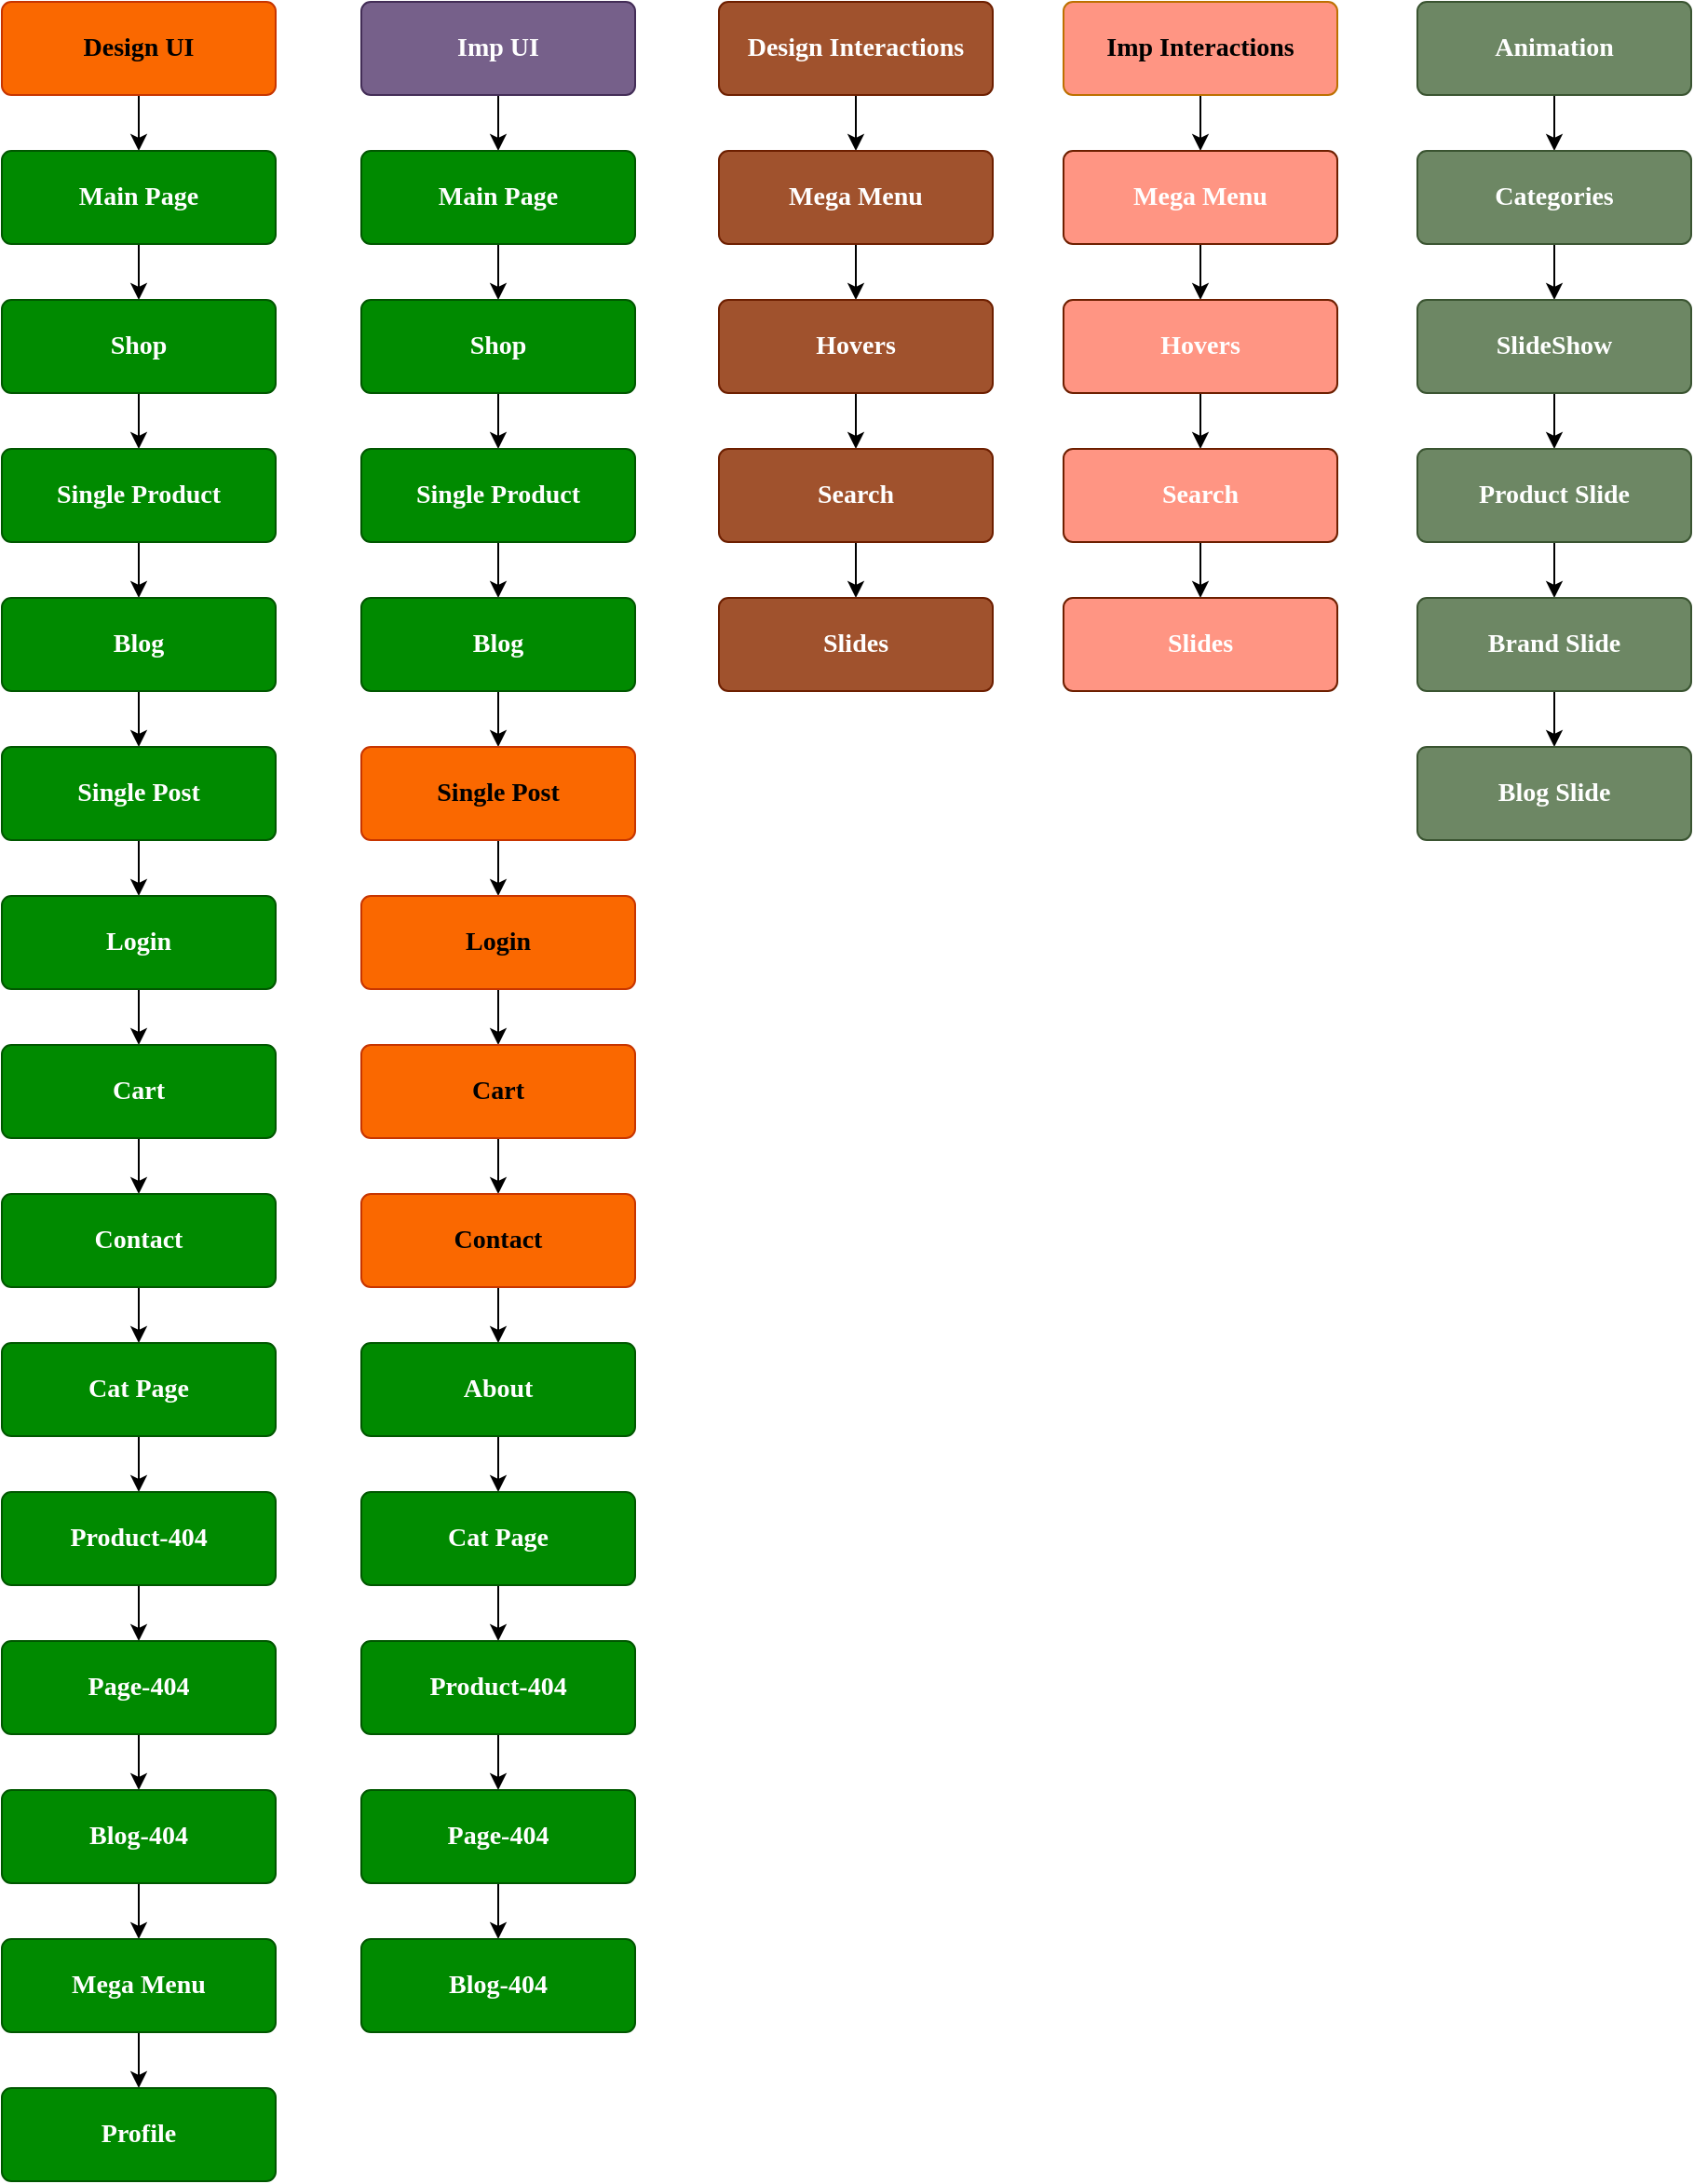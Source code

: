 <mxfile version="26.0.10">
  <diagram name="Page-1" id="vLUTi3j7QdZeeodx6N5d">
    <mxGraphModel dx="1052" dy="618" grid="1" gridSize="10" guides="1" tooltips="1" connect="1" arrows="1" fold="1" page="1" pageScale="1" pageWidth="850" pageHeight="1100" math="0" shadow="0">
      <root>
        <mxCell id="0" />
        <mxCell id="1" parent="0" />
        <mxCell id="oJQ9NneALxqeZW6gIudA-7" value="" style="edgeStyle=orthogonalEdgeStyle;rounded=0;orthogonalLoop=1;jettySize=auto;html=1;" parent="1" source="oJQ9NneALxqeZW6gIudA-1" target="oJQ9NneALxqeZW6gIudA-6" edge="1">
          <mxGeometry relative="1" as="geometry" />
        </mxCell>
        <mxCell id="oJQ9NneALxqeZW6gIudA-1" value="&lt;div style=&quot;forced-color-adjust: none;&quot;&gt;Design UI&lt;/div&gt;" style="html=1;shadow=0;dashed=0;shape=mxgraph.bootstrap.rrect;rSize=5;strokeColor=#C73500;strokeWidth=1;fillColor=#fa6800;fontColor=#000000;whiteSpace=wrap;align=center;verticalAlign=middle;spacingLeft=0;fontStyle=1;fontSize=14;spacing=5;rounded=1;glass=0;fillStyle=auto;fontFamily=Comic Sans MS;horizontal=1;textDirection=rtl;points=[];" parent="1" vertex="1">
          <mxGeometry x="40" y="100" width="147" height="50" as="geometry" />
        </mxCell>
        <mxCell id="oJQ9NneALxqeZW6gIudA-59" style="edgeStyle=orthogonalEdgeStyle;rounded=0;orthogonalLoop=1;jettySize=auto;html=1;" parent="1" source="oJQ9NneALxqeZW6gIudA-2" target="oJQ9NneALxqeZW6gIudA-35" edge="1">
          <mxGeometry relative="1" as="geometry" />
        </mxCell>
        <mxCell id="oJQ9NneALxqeZW6gIudA-2" value="&lt;div style=&quot;forced-color-adjust: none;&quot;&gt;Imp UI&lt;/div&gt;" style="html=1;shadow=0;dashed=0;shape=mxgraph.bootstrap.rrect;rSize=5;strokeColor=#432D57;strokeWidth=1;fillColor=#76608a;fontColor=#ffffff;whiteSpace=wrap;align=center;verticalAlign=middle;spacingLeft=0;fontStyle=1;fontSize=14;spacing=5;rounded=1;glass=0;fillStyle=auto;fontFamily=Comic Sans MS;horizontal=1;textDirection=rtl;points=[];" parent="1" vertex="1">
          <mxGeometry x="233" y="100" width="147" height="50" as="geometry" />
        </mxCell>
        <mxCell id="oJQ9NneALxqeZW6gIudA-61" value="" style="edgeStyle=orthogonalEdgeStyle;rounded=0;orthogonalLoop=1;jettySize=auto;html=1;" parent="1" source="oJQ9NneALxqeZW6gIudA-3" target="oJQ9NneALxqeZW6gIudA-60" edge="1">
          <mxGeometry relative="1" as="geometry" />
        </mxCell>
        <mxCell id="oJQ9NneALxqeZW6gIudA-3" value="Design Interactions" style="html=1;shadow=0;dashed=0;shape=mxgraph.bootstrap.rrect;rSize=5;strokeColor=#6D1F00;strokeWidth=1;fillColor=#a0522d;fontColor=#ffffff;whiteSpace=wrap;align=center;verticalAlign=middle;spacingLeft=0;fontStyle=1;fontSize=14;spacing=5;rounded=1;glass=0;fillStyle=auto;fontFamily=Comic Sans MS;horizontal=1;textDirection=rtl;points=[];" parent="1" vertex="1">
          <mxGeometry x="425" y="100" width="147" height="50" as="geometry" />
        </mxCell>
        <mxCell id="oJQ9NneALxqeZW6gIudA-75" style="edgeStyle=orthogonalEdgeStyle;rounded=0;orthogonalLoop=1;jettySize=auto;html=1;" parent="1" source="oJQ9NneALxqeZW6gIudA-4" target="oJQ9NneALxqeZW6gIudA-69" edge="1">
          <mxGeometry relative="1" as="geometry" />
        </mxCell>
        <mxCell id="oJQ9NneALxqeZW6gIudA-4" value="Imp Interactions" style="html=1;shadow=0;dashed=0;shape=mxgraph.bootstrap.rrect;rSize=5;strokeColor=#BD7000;strokeWidth=1;fillColor=#FF9583;fontColor=#000000;whiteSpace=wrap;align=center;verticalAlign=middle;spacingLeft=0;fontStyle=1;fontSize=14;spacing=5;rounded=1;glass=0;fillStyle=auto;fontFamily=Comic Sans MS;horizontal=1;textDirection=rtl;points=[];" parent="1" vertex="1">
          <mxGeometry x="610" y="100" width="147" height="50" as="geometry" />
        </mxCell>
        <mxCell id="oJQ9NneALxqeZW6gIudA-77" value="" style="edgeStyle=orthogonalEdgeStyle;rounded=0;orthogonalLoop=1;jettySize=auto;html=1;" parent="1" source="oJQ9NneALxqeZW6gIudA-5" target="oJQ9NneALxqeZW6gIudA-76" edge="1">
          <mxGeometry relative="1" as="geometry" />
        </mxCell>
        <mxCell id="oJQ9NneALxqeZW6gIudA-5" value="Animation" style="html=1;shadow=0;dashed=0;shape=mxgraph.bootstrap.rrect;rSize=5;strokeColor=#3A5431;strokeWidth=1;fillColor=#6d8764;fontColor=#ffffff;whiteSpace=wrap;align=center;verticalAlign=middle;spacingLeft=0;fontStyle=1;fontSize=14;spacing=5;rounded=1;glass=0;fillStyle=auto;fontFamily=Comic Sans MS;horizontal=1;textDirection=rtl;points=[];" parent="1" vertex="1">
          <mxGeometry x="800" y="100" width="147" height="50" as="geometry" />
        </mxCell>
        <mxCell id="oJQ9NneALxqeZW6gIudA-9" value="" style="edgeStyle=orthogonalEdgeStyle;rounded=0;orthogonalLoop=1;jettySize=auto;html=1;" parent="1" source="oJQ9NneALxqeZW6gIudA-6" target="oJQ9NneALxqeZW6gIudA-8" edge="1">
          <mxGeometry relative="1" as="geometry" />
        </mxCell>
        <mxCell id="oJQ9NneALxqeZW6gIudA-6" value="&lt;div style=&quot;forced-color-adjust: none;&quot;&gt;Main Page&lt;/div&gt;" style="html=1;shadow=0;dashed=0;shape=mxgraph.bootstrap.rrect;rSize=5;strokeColor=#005700;strokeWidth=1;fillColor=#008a00;fontColor=#ffffff;whiteSpace=wrap;align=center;verticalAlign=middle;spacingLeft=0;fontStyle=1;fontSize=14;spacing=5;rounded=1;glass=0;fillStyle=auto;fontFamily=Comic Sans MS;horizontal=1;textDirection=rtl;points=[];" parent="1" vertex="1">
          <mxGeometry x="40" y="180" width="147" height="50" as="geometry" />
        </mxCell>
        <mxCell id="oJQ9NneALxqeZW6gIudA-11" value="" style="edgeStyle=orthogonalEdgeStyle;rounded=0;orthogonalLoop=1;jettySize=auto;html=1;" parent="1" source="oJQ9NneALxqeZW6gIudA-8" target="oJQ9NneALxqeZW6gIudA-10" edge="1">
          <mxGeometry relative="1" as="geometry" />
        </mxCell>
        <mxCell id="oJQ9NneALxqeZW6gIudA-8" value="&lt;div style=&quot;forced-color-adjust: none;&quot;&gt;Shop&lt;/div&gt;" style="html=1;shadow=0;dashed=0;shape=mxgraph.bootstrap.rrect;rSize=5;strokeColor=#005700;strokeWidth=1;fillColor=#008a00;fontColor=#ffffff;whiteSpace=wrap;align=center;verticalAlign=middle;spacingLeft=0;fontStyle=1;fontSize=14;spacing=5;rounded=1;glass=0;fillStyle=auto;fontFamily=Comic Sans MS;horizontal=1;textDirection=rtl;points=[];" parent="1" vertex="1">
          <mxGeometry x="40" y="260" width="147" height="50" as="geometry" />
        </mxCell>
        <mxCell id="oJQ9NneALxqeZW6gIudA-13" value="" style="edgeStyle=orthogonalEdgeStyle;rounded=0;orthogonalLoop=1;jettySize=auto;html=1;" parent="1" source="oJQ9NneALxqeZW6gIudA-10" target="oJQ9NneALxqeZW6gIudA-12" edge="1">
          <mxGeometry relative="1" as="geometry" />
        </mxCell>
        <mxCell id="oJQ9NneALxqeZW6gIudA-10" value="&lt;div style=&quot;forced-color-adjust: none;&quot;&gt;Single Product&lt;/div&gt;" style="html=1;shadow=0;dashed=0;shape=mxgraph.bootstrap.rrect;rSize=5;strokeColor=#005700;strokeWidth=1;fillColor=#008a00;fontColor=#ffffff;whiteSpace=wrap;align=center;verticalAlign=middle;spacingLeft=0;fontStyle=1;fontSize=14;spacing=5;rounded=1;glass=0;fillStyle=auto;fontFamily=Comic Sans MS;horizontal=1;textDirection=rtl;points=[];" parent="1" vertex="1">
          <mxGeometry x="40" y="340" width="147" height="50" as="geometry" />
        </mxCell>
        <mxCell id="oJQ9NneALxqeZW6gIudA-15" value="" style="edgeStyle=orthogonalEdgeStyle;rounded=0;orthogonalLoop=1;jettySize=auto;html=1;" parent="1" source="oJQ9NneALxqeZW6gIudA-12" target="oJQ9NneALxqeZW6gIudA-14" edge="1">
          <mxGeometry relative="1" as="geometry" />
        </mxCell>
        <mxCell id="oJQ9NneALxqeZW6gIudA-12" value="&lt;div style=&quot;forced-color-adjust: none;&quot;&gt;Blog&lt;/div&gt;" style="html=1;shadow=0;dashed=0;shape=mxgraph.bootstrap.rrect;rSize=5;strokeColor=#005700;strokeWidth=1;fillColor=#008a00;fontColor=#ffffff;whiteSpace=wrap;align=center;verticalAlign=middle;spacingLeft=0;fontStyle=1;fontSize=14;spacing=5;rounded=1;glass=0;fillStyle=auto;fontFamily=Comic Sans MS;horizontal=1;textDirection=rtl;points=[];" parent="1" vertex="1">
          <mxGeometry x="40" y="420" width="147" height="50" as="geometry" />
        </mxCell>
        <mxCell id="oJQ9NneALxqeZW6gIudA-17" value="" style="edgeStyle=orthogonalEdgeStyle;rounded=0;orthogonalLoop=1;jettySize=auto;html=1;" parent="1" source="oJQ9NneALxqeZW6gIudA-14" target="oJQ9NneALxqeZW6gIudA-16" edge="1">
          <mxGeometry relative="1" as="geometry" />
        </mxCell>
        <mxCell id="oJQ9NneALxqeZW6gIudA-14" value="&lt;div style=&quot;forced-color-adjust: none;&quot;&gt;Single Post&lt;/div&gt;" style="html=1;shadow=0;dashed=0;shape=mxgraph.bootstrap.rrect;rSize=5;strokeColor=#005700;strokeWidth=1;fillColor=#008a00;fontColor=#ffffff;whiteSpace=wrap;align=center;verticalAlign=middle;spacingLeft=0;fontStyle=1;fontSize=14;spacing=5;rounded=1;glass=0;fillStyle=auto;fontFamily=Comic Sans MS;horizontal=1;textDirection=rtl;points=[];" parent="1" vertex="1">
          <mxGeometry x="40" y="500" width="147" height="50" as="geometry" />
        </mxCell>
        <mxCell id="oJQ9NneALxqeZW6gIudA-19" value="" style="edgeStyle=orthogonalEdgeStyle;rounded=0;orthogonalLoop=1;jettySize=auto;html=1;" parent="1" source="oJQ9NneALxqeZW6gIudA-16" target="oJQ9NneALxqeZW6gIudA-18" edge="1">
          <mxGeometry relative="1" as="geometry" />
        </mxCell>
        <mxCell id="oJQ9NneALxqeZW6gIudA-16" value="&lt;div style=&quot;forced-color-adjust: none;&quot;&gt;Login&lt;/div&gt;" style="html=1;shadow=0;dashed=0;shape=mxgraph.bootstrap.rrect;rSize=5;strokeColor=#005700;strokeWidth=1;fillColor=#008a00;fontColor=#ffffff;whiteSpace=wrap;align=center;verticalAlign=middle;spacingLeft=0;fontStyle=1;fontSize=14;spacing=5;rounded=1;glass=0;fillStyle=auto;fontFamily=Comic Sans MS;horizontal=1;textDirection=rtl;points=[];" parent="1" vertex="1">
          <mxGeometry x="40" y="580" width="147" height="50" as="geometry" />
        </mxCell>
        <mxCell id="oJQ9NneALxqeZW6gIudA-21" value="" style="edgeStyle=orthogonalEdgeStyle;rounded=0;orthogonalLoop=1;jettySize=auto;html=1;" parent="1" source="oJQ9NneALxqeZW6gIudA-18" target="oJQ9NneALxqeZW6gIudA-20" edge="1">
          <mxGeometry relative="1" as="geometry" />
        </mxCell>
        <mxCell id="oJQ9NneALxqeZW6gIudA-18" value="&lt;div style=&quot;forced-color-adjust: none;&quot;&gt;Cart&lt;/div&gt;" style="html=1;shadow=0;dashed=0;shape=mxgraph.bootstrap.rrect;rSize=5;strokeColor=#005700;strokeWidth=1;fillColor=#008a00;fontColor=#ffffff;whiteSpace=wrap;align=center;verticalAlign=middle;spacingLeft=0;fontStyle=1;fontSize=14;spacing=5;rounded=1;glass=0;fillStyle=auto;fontFamily=Comic Sans MS;horizontal=1;textDirection=rtl;points=[];" parent="1" vertex="1">
          <mxGeometry x="40" y="660" width="147" height="50" as="geometry" />
        </mxCell>
        <mxCell id="gazeQFOTCZh3GnnFqoa5-4" style="edgeStyle=orthogonalEdgeStyle;rounded=0;orthogonalLoop=1;jettySize=auto;html=1;" parent="1" source="oJQ9NneALxqeZW6gIudA-20" target="oJQ9NneALxqeZW6gIudA-24" edge="1">
          <mxGeometry relative="1" as="geometry" />
        </mxCell>
        <mxCell id="oJQ9NneALxqeZW6gIudA-20" value="&lt;div style=&quot;forced-color-adjust: none;&quot;&gt;Contact&lt;/div&gt;" style="html=1;shadow=0;dashed=0;shape=mxgraph.bootstrap.rrect;rSize=5;strokeColor=#005700;strokeWidth=1;fillColor=#008a00;fontColor=#ffffff;whiteSpace=wrap;align=center;verticalAlign=middle;spacingLeft=0;fontStyle=1;fontSize=14;spacing=5;rounded=1;glass=0;fillStyle=auto;fontFamily=Comic Sans MS;horizontal=1;textDirection=rtl;points=[];" parent="1" vertex="1">
          <mxGeometry x="40" y="740" width="147" height="50" as="geometry" />
        </mxCell>
        <mxCell id="oJQ9NneALxqeZW6gIudA-27" value="" style="edgeStyle=orthogonalEdgeStyle;rounded=0;orthogonalLoop=1;jettySize=auto;html=1;" parent="1" source="oJQ9NneALxqeZW6gIudA-24" target="oJQ9NneALxqeZW6gIudA-26" edge="1">
          <mxGeometry relative="1" as="geometry" />
        </mxCell>
        <mxCell id="oJQ9NneALxqeZW6gIudA-24" value="&lt;div style=&quot;forced-color-adjust: none;&quot;&gt;Cat Page&lt;/div&gt;" style="html=1;shadow=0;dashed=0;shape=mxgraph.bootstrap.rrect;rSize=5;strokeColor=#005700;strokeWidth=1;fillColor=#008a00;fontColor=#ffffff;whiteSpace=wrap;align=center;verticalAlign=middle;spacingLeft=0;fontStyle=1;fontSize=14;spacing=5;rounded=1;glass=0;fillStyle=auto;fontFamily=Comic Sans MS;horizontal=1;textDirection=rtl;points=[];" parent="1" vertex="1">
          <mxGeometry x="40" y="820" width="147" height="50" as="geometry" />
        </mxCell>
        <mxCell id="oJQ9NneALxqeZW6gIudA-29" value="" style="edgeStyle=orthogonalEdgeStyle;rounded=0;orthogonalLoop=1;jettySize=auto;html=1;" parent="1" source="oJQ9NneALxqeZW6gIudA-26" target="oJQ9NneALxqeZW6gIudA-28" edge="1">
          <mxGeometry relative="1" as="geometry" />
        </mxCell>
        <mxCell id="oJQ9NneALxqeZW6gIudA-26" value="&lt;div style=&quot;forced-color-adjust: none;&quot;&gt;404-Product&lt;/div&gt;" style="html=1;shadow=0;dashed=0;shape=mxgraph.bootstrap.rrect;rSize=5;strokeColor=#005700;strokeWidth=1;fillColor=#008a00;fontColor=#ffffff;whiteSpace=wrap;align=center;verticalAlign=middle;spacingLeft=0;fontStyle=1;fontSize=14;spacing=5;rounded=1;glass=0;fillStyle=auto;fontFamily=Comic Sans MS;horizontal=1;textDirection=rtl;points=[];" parent="1" vertex="1">
          <mxGeometry x="40" y="900" width="147" height="50" as="geometry" />
        </mxCell>
        <mxCell id="oJQ9NneALxqeZW6gIudA-31" value="" style="edgeStyle=orthogonalEdgeStyle;rounded=0;orthogonalLoop=1;jettySize=auto;html=1;" parent="1" source="oJQ9NneALxqeZW6gIudA-28" target="oJQ9NneALxqeZW6gIudA-30" edge="1">
          <mxGeometry relative="1" as="geometry" />
        </mxCell>
        <mxCell id="oJQ9NneALxqeZW6gIudA-28" value="&lt;div style=&quot;forced-color-adjust: none;&quot;&gt;404-Page&lt;/div&gt;" style="html=1;shadow=0;dashed=0;shape=mxgraph.bootstrap.rrect;rSize=5;strokeColor=#005700;strokeWidth=1;fillColor=#008a00;fontColor=#ffffff;whiteSpace=wrap;align=center;verticalAlign=middle;spacingLeft=0;fontStyle=1;fontSize=14;spacing=5;rounded=1;glass=0;fillStyle=auto;fontFamily=Comic Sans MS;horizontal=1;textDirection=rtl;points=[];" parent="1" vertex="1">
          <mxGeometry x="40" y="980" width="147" height="50" as="geometry" />
        </mxCell>
        <mxCell id="oJQ9NneALxqeZW6gIudA-87" value="" style="edgeStyle=orthogonalEdgeStyle;rounded=0;orthogonalLoop=1;jettySize=auto;html=1;" parent="1" source="oJQ9NneALxqeZW6gIudA-30" target="oJQ9NneALxqeZW6gIudA-86" edge="1">
          <mxGeometry relative="1" as="geometry" />
        </mxCell>
        <mxCell id="oJQ9NneALxqeZW6gIudA-30" value="&lt;div style=&quot;forced-color-adjust: none;&quot;&gt;404-Blog&lt;/div&gt;" style="html=1;shadow=0;dashed=0;shape=mxgraph.bootstrap.rrect;rSize=5;strokeColor=#005700;strokeWidth=1;fillColor=#008a00;fontColor=#ffffff;whiteSpace=wrap;align=center;verticalAlign=middle;spacingLeft=0;fontStyle=1;fontSize=14;spacing=5;rounded=1;glass=0;fillStyle=auto;fontFamily=Comic Sans MS;horizontal=1;textDirection=rtl;points=[];" parent="1" vertex="1">
          <mxGeometry x="40" y="1060" width="147" height="50" as="geometry" />
        </mxCell>
        <mxCell id="oJQ9NneALxqeZW6gIudA-34" value="" style="edgeStyle=orthogonalEdgeStyle;rounded=0;orthogonalLoop=1;jettySize=auto;html=1;" parent="1" source="oJQ9NneALxqeZW6gIudA-35" target="oJQ9NneALxqeZW6gIudA-37" edge="1">
          <mxGeometry relative="1" as="geometry" />
        </mxCell>
        <mxCell id="oJQ9NneALxqeZW6gIudA-35" value="&lt;div style=&quot;forced-color-adjust: none;&quot;&gt;Main Page&lt;/div&gt;" style="html=1;shadow=0;dashed=0;shape=mxgraph.bootstrap.rrect;rSize=5;strokeColor=#005700;strokeWidth=1;fillColor=#008a00;fontColor=#ffffff;whiteSpace=wrap;align=center;verticalAlign=middle;spacingLeft=0;fontStyle=1;fontSize=14;spacing=5;rounded=1;glass=0;fillStyle=auto;fontFamily=Comic Sans MS;horizontal=1;textDirection=rtl;points=[];" parent="1" vertex="1">
          <mxGeometry x="233" y="180" width="147" height="50" as="geometry" />
        </mxCell>
        <mxCell id="oJQ9NneALxqeZW6gIudA-36" value="" style="edgeStyle=orthogonalEdgeStyle;rounded=0;orthogonalLoop=1;jettySize=auto;html=1;" parent="1" source="oJQ9NneALxqeZW6gIudA-37" target="oJQ9NneALxqeZW6gIudA-39" edge="1">
          <mxGeometry relative="1" as="geometry" />
        </mxCell>
        <mxCell id="oJQ9NneALxqeZW6gIudA-37" value="&lt;div style=&quot;forced-color-adjust: none;&quot;&gt;Shop&lt;/div&gt;" style="html=1;shadow=0;dashed=0;shape=mxgraph.bootstrap.rrect;rSize=5;strokeColor=#005700;strokeWidth=1;fillColor=#008a00;fontColor=#ffffff;whiteSpace=wrap;align=center;verticalAlign=middle;spacingLeft=0;fontStyle=1;fontSize=14;spacing=5;rounded=1;glass=0;fillStyle=auto;fontFamily=Comic Sans MS;horizontal=1;textDirection=rtl;points=[];" parent="1" vertex="1">
          <mxGeometry x="233" y="260" width="147" height="50" as="geometry" />
        </mxCell>
        <mxCell id="oJQ9NneALxqeZW6gIudA-38" value="" style="edgeStyle=orthogonalEdgeStyle;rounded=0;orthogonalLoop=1;jettySize=auto;html=1;" parent="1" source="oJQ9NneALxqeZW6gIudA-39" target="oJQ9NneALxqeZW6gIudA-41" edge="1">
          <mxGeometry relative="1" as="geometry" />
        </mxCell>
        <mxCell id="oJQ9NneALxqeZW6gIudA-39" value="&lt;div style=&quot;forced-color-adjust: none;&quot;&gt;Single Product&lt;/div&gt;" style="html=1;shadow=0;dashed=0;shape=mxgraph.bootstrap.rrect;rSize=5;strokeColor=#005700;strokeWidth=1;fillColor=#008a00;fontColor=#ffffff;whiteSpace=wrap;align=center;verticalAlign=middle;spacingLeft=0;fontStyle=1;fontSize=14;spacing=5;rounded=1;glass=0;fillStyle=auto;fontFamily=Comic Sans MS;horizontal=1;textDirection=rtl;points=[];" parent="1" vertex="1">
          <mxGeometry x="233" y="340" width="147" height="50" as="geometry" />
        </mxCell>
        <mxCell id="oJQ9NneALxqeZW6gIudA-40" value="" style="edgeStyle=orthogonalEdgeStyle;rounded=0;orthogonalLoop=1;jettySize=auto;html=1;" parent="1" source="oJQ9NneALxqeZW6gIudA-41" target="oJQ9NneALxqeZW6gIudA-43" edge="1">
          <mxGeometry relative="1" as="geometry" />
        </mxCell>
        <mxCell id="oJQ9NneALxqeZW6gIudA-41" value="&lt;div style=&quot;forced-color-adjust: none;&quot;&gt;Blog&lt;/div&gt;" style="html=1;shadow=0;dashed=0;shape=mxgraph.bootstrap.rrect;rSize=5;strokeColor=#005700;strokeWidth=1;fillColor=#008a00;fontColor=#ffffff;whiteSpace=wrap;align=center;verticalAlign=middle;spacingLeft=0;fontStyle=1;fontSize=14;spacing=5;rounded=1;glass=0;fillStyle=auto;fontFamily=Comic Sans MS;horizontal=1;textDirection=rtl;points=[];" parent="1" vertex="1">
          <mxGeometry x="233" y="420" width="147" height="50" as="geometry" />
        </mxCell>
        <mxCell id="oJQ9NneALxqeZW6gIudA-42" value="" style="edgeStyle=orthogonalEdgeStyle;rounded=0;orthogonalLoop=1;jettySize=auto;html=1;" parent="1" source="oJQ9NneALxqeZW6gIudA-43" target="oJQ9NneALxqeZW6gIudA-45" edge="1">
          <mxGeometry relative="1" as="geometry" />
        </mxCell>
        <mxCell id="oJQ9NneALxqeZW6gIudA-43" value="&lt;div style=&quot;forced-color-adjust: none;&quot;&gt;Single Post&lt;/div&gt;" style="html=1;shadow=0;dashed=0;shape=mxgraph.bootstrap.rrect;rSize=5;strokeColor=#C73500;strokeWidth=1;fillColor=#fa6800;fontColor=#000000;whiteSpace=wrap;align=center;verticalAlign=middle;spacingLeft=0;fontStyle=1;fontSize=14;spacing=5;rounded=1;glass=0;fillStyle=auto;fontFamily=Comic Sans MS;horizontal=1;textDirection=rtl;points=[];" parent="1" vertex="1">
          <mxGeometry x="233" y="500" width="147" height="50" as="geometry" />
        </mxCell>
        <mxCell id="oJQ9NneALxqeZW6gIudA-44" value="" style="edgeStyle=orthogonalEdgeStyle;rounded=0;orthogonalLoop=1;jettySize=auto;html=1;" parent="1" source="oJQ9NneALxqeZW6gIudA-45" target="oJQ9NneALxqeZW6gIudA-47" edge="1">
          <mxGeometry relative="1" as="geometry" />
        </mxCell>
        <mxCell id="oJQ9NneALxqeZW6gIudA-45" value="&lt;div style=&quot;forced-color-adjust: none;&quot;&gt;Login&lt;/div&gt;" style="html=1;shadow=0;dashed=0;shape=mxgraph.bootstrap.rrect;rSize=5;strokeColor=#C73500;strokeWidth=1;fillColor=#fa6800;fontColor=#000000;whiteSpace=wrap;align=center;verticalAlign=middle;spacingLeft=0;fontStyle=1;fontSize=14;spacing=5;rounded=1;glass=0;fillStyle=auto;fontFamily=Comic Sans MS;horizontal=1;textDirection=rtl;points=[];" parent="1" vertex="1">
          <mxGeometry x="233" y="580" width="147" height="50" as="geometry" />
        </mxCell>
        <mxCell id="oJQ9NneALxqeZW6gIudA-46" value="" style="edgeStyle=orthogonalEdgeStyle;rounded=0;orthogonalLoop=1;jettySize=auto;html=1;" parent="1" source="oJQ9NneALxqeZW6gIudA-47" target="oJQ9NneALxqeZW6gIudA-49" edge="1">
          <mxGeometry relative="1" as="geometry" />
        </mxCell>
        <mxCell id="oJQ9NneALxqeZW6gIudA-47" value="&lt;div style=&quot;forced-color-adjust: none;&quot;&gt;Cart&lt;/div&gt;" style="html=1;shadow=0;dashed=0;shape=mxgraph.bootstrap.rrect;rSize=5;strokeColor=#C73500;strokeWidth=1;fillColor=#fa6800;fontColor=#000000;whiteSpace=wrap;align=center;verticalAlign=middle;spacingLeft=0;fontStyle=1;fontSize=14;spacing=5;rounded=1;glass=0;fillStyle=auto;fontFamily=Comic Sans MS;horizontal=1;textDirection=rtl;points=[];" parent="1" vertex="1">
          <mxGeometry x="233" y="660" width="147" height="50" as="geometry" />
        </mxCell>
        <mxCell id="oJQ9NneALxqeZW6gIudA-48" value="" style="edgeStyle=orthogonalEdgeStyle;rounded=0;orthogonalLoop=1;jettySize=auto;html=1;" parent="1" source="oJQ9NneALxqeZW6gIudA-49" target="oJQ9NneALxqeZW6gIudA-51" edge="1">
          <mxGeometry relative="1" as="geometry" />
        </mxCell>
        <mxCell id="oJQ9NneALxqeZW6gIudA-49" value="&lt;div style=&quot;forced-color-adjust: none;&quot;&gt;Contact&lt;/div&gt;" style="html=1;shadow=0;dashed=0;shape=mxgraph.bootstrap.rrect;rSize=5;strokeColor=#C73500;strokeWidth=1;fillColor=#fa6800;fontColor=#000000;whiteSpace=wrap;align=center;verticalAlign=middle;spacingLeft=0;fontStyle=1;fontSize=14;spacing=5;rounded=1;glass=0;fillStyle=auto;fontFamily=Comic Sans MS;horizontal=1;textDirection=rtl;points=[];" parent="1" vertex="1">
          <mxGeometry x="233" y="740" width="147" height="50" as="geometry" />
        </mxCell>
        <mxCell id="oJQ9NneALxqeZW6gIudA-50" value="" style="edgeStyle=orthogonalEdgeStyle;rounded=0;orthogonalLoop=1;jettySize=auto;html=1;" parent="1" source="oJQ9NneALxqeZW6gIudA-51" target="oJQ9NneALxqeZW6gIudA-53" edge="1">
          <mxGeometry relative="1" as="geometry" />
        </mxCell>
        <mxCell id="oJQ9NneALxqeZW6gIudA-51" value="&lt;div style=&quot;forced-color-adjust: none;&quot;&gt;About&lt;/div&gt;" style="html=1;shadow=0;dashed=0;shape=mxgraph.bootstrap.rrect;rSize=5;strokeColor=#005700;strokeWidth=1;fillColor=#008a00;fontColor=#ffffff;whiteSpace=wrap;align=center;verticalAlign=middle;spacingLeft=0;fontStyle=1;fontSize=14;spacing=5;rounded=1;glass=0;fillStyle=auto;fontFamily=Comic Sans MS;horizontal=1;textDirection=rtl;points=[];" parent="1" vertex="1">
          <mxGeometry x="233" y="820" width="147" height="50" as="geometry" />
        </mxCell>
        <mxCell id="oJQ9NneALxqeZW6gIudA-52" value="" style="edgeStyle=orthogonalEdgeStyle;rounded=0;orthogonalLoop=1;jettySize=auto;html=1;" parent="1" source="oJQ9NneALxqeZW6gIudA-53" target="oJQ9NneALxqeZW6gIudA-55" edge="1">
          <mxGeometry relative="1" as="geometry" />
        </mxCell>
        <mxCell id="oJQ9NneALxqeZW6gIudA-53" value="&lt;div style=&quot;forced-color-adjust: none;&quot;&gt;Cat Page&lt;/div&gt;" style="html=1;shadow=0;dashed=0;shape=mxgraph.bootstrap.rrect;rSize=5;strokeColor=#005700;strokeWidth=1;fillColor=#008a00;fontColor=#ffffff;whiteSpace=wrap;align=center;verticalAlign=middle;spacingLeft=0;fontStyle=1;fontSize=14;spacing=5;rounded=1;glass=0;fillStyle=auto;fontFamily=Comic Sans MS;horizontal=1;textDirection=rtl;points=[];" parent="1" vertex="1">
          <mxGeometry x="233" y="900" width="147" height="50" as="geometry" />
        </mxCell>
        <mxCell id="oJQ9NneALxqeZW6gIudA-54" value="" style="edgeStyle=orthogonalEdgeStyle;rounded=0;orthogonalLoop=1;jettySize=auto;html=1;" parent="1" source="oJQ9NneALxqeZW6gIudA-55" target="oJQ9NneALxqeZW6gIudA-57" edge="1">
          <mxGeometry relative="1" as="geometry" />
        </mxCell>
        <mxCell id="oJQ9NneALxqeZW6gIudA-55" value="&lt;div style=&quot;forced-color-adjust: none;&quot;&gt;404-Product&lt;/div&gt;" style="html=1;shadow=0;dashed=0;shape=mxgraph.bootstrap.rrect;rSize=5;strokeColor=#005700;strokeWidth=1;fillColor=#008a00;fontColor=#ffffff;whiteSpace=wrap;align=center;verticalAlign=middle;spacingLeft=0;fontStyle=1;fontSize=14;spacing=5;rounded=1;glass=0;fillStyle=auto;fontFamily=Comic Sans MS;horizontal=1;textDirection=rtl;points=[];" parent="1" vertex="1">
          <mxGeometry x="233" y="980" width="147" height="50" as="geometry" />
        </mxCell>
        <mxCell id="oJQ9NneALxqeZW6gIudA-56" value="" style="edgeStyle=orthogonalEdgeStyle;rounded=0;orthogonalLoop=1;jettySize=auto;html=1;" parent="1" source="oJQ9NneALxqeZW6gIudA-57" target="oJQ9NneALxqeZW6gIudA-58" edge="1">
          <mxGeometry relative="1" as="geometry" />
        </mxCell>
        <mxCell id="oJQ9NneALxqeZW6gIudA-57" value="&lt;div style=&quot;forced-color-adjust: none;&quot;&gt;404-Page&lt;/div&gt;" style="html=1;shadow=0;dashed=0;shape=mxgraph.bootstrap.rrect;rSize=5;strokeColor=#005700;strokeWidth=1;fillColor=#008a00;fontColor=#ffffff;whiteSpace=wrap;align=center;verticalAlign=middle;spacingLeft=0;fontStyle=1;fontSize=14;spacing=5;rounded=1;glass=0;fillStyle=auto;fontFamily=Comic Sans MS;horizontal=1;textDirection=rtl;points=[];" parent="1" vertex="1">
          <mxGeometry x="233" y="1060" width="147" height="50" as="geometry" />
        </mxCell>
        <mxCell id="oJQ9NneALxqeZW6gIudA-58" value="&lt;div style=&quot;forced-color-adjust: none;&quot;&gt;404-Blog&lt;/div&gt;" style="html=1;shadow=0;dashed=0;shape=mxgraph.bootstrap.rrect;rSize=5;strokeColor=#005700;strokeWidth=1;fillColor=#008a00;fontColor=#ffffff;whiteSpace=wrap;align=center;verticalAlign=middle;spacingLeft=0;fontStyle=1;fontSize=14;spacing=5;rounded=1;glass=0;fillStyle=auto;fontFamily=Comic Sans MS;horizontal=1;textDirection=rtl;points=[];" parent="1" vertex="1">
          <mxGeometry x="233" y="1140" width="147" height="50" as="geometry" />
        </mxCell>
        <mxCell id="oJQ9NneALxqeZW6gIudA-63" value="" style="edgeStyle=orthogonalEdgeStyle;rounded=0;orthogonalLoop=1;jettySize=auto;html=1;" parent="1" source="oJQ9NneALxqeZW6gIudA-60" target="oJQ9NneALxqeZW6gIudA-62" edge="1">
          <mxGeometry relative="1" as="geometry" />
        </mxCell>
        <mxCell id="oJQ9NneALxqeZW6gIudA-60" value="Mega Menu" style="html=1;shadow=0;dashed=0;shape=mxgraph.bootstrap.rrect;rSize=5;strokeColor=#6D1F00;strokeWidth=1;fillColor=#a0522d;fontColor=#ffffff;whiteSpace=wrap;align=center;verticalAlign=middle;spacingLeft=0;fontStyle=1;fontSize=14;spacing=5;rounded=1;glass=0;fillStyle=auto;fontFamily=Comic Sans MS;horizontal=1;textDirection=rtl;points=[];" parent="1" vertex="1">
          <mxGeometry x="425" y="180" width="147" height="50" as="geometry" />
        </mxCell>
        <mxCell id="oJQ9NneALxqeZW6gIudA-65" value="" style="edgeStyle=orthogonalEdgeStyle;rounded=0;orthogonalLoop=1;jettySize=auto;html=1;" parent="1" source="oJQ9NneALxqeZW6gIudA-62" target="oJQ9NneALxqeZW6gIudA-64" edge="1">
          <mxGeometry relative="1" as="geometry" />
        </mxCell>
        <mxCell id="oJQ9NneALxqeZW6gIudA-62" value="Hovers" style="html=1;shadow=0;dashed=0;shape=mxgraph.bootstrap.rrect;rSize=5;strokeColor=#6D1F00;strokeWidth=1;fillColor=#a0522d;fontColor=#ffffff;whiteSpace=wrap;align=center;verticalAlign=middle;spacingLeft=0;fontStyle=1;fontSize=14;spacing=5;rounded=1;glass=0;fillStyle=auto;fontFamily=Comic Sans MS;horizontal=1;textDirection=rtl;points=[];" parent="1" vertex="1">
          <mxGeometry x="425" y="260" width="147" height="50" as="geometry" />
        </mxCell>
        <mxCell id="oJQ9NneALxqeZW6gIudA-67" value="" style="edgeStyle=orthogonalEdgeStyle;rounded=0;orthogonalLoop=1;jettySize=auto;html=1;" parent="1" source="oJQ9NneALxqeZW6gIudA-64" target="oJQ9NneALxqeZW6gIudA-66" edge="1">
          <mxGeometry relative="1" as="geometry" />
        </mxCell>
        <mxCell id="oJQ9NneALxqeZW6gIudA-64" value="Search" style="html=1;shadow=0;dashed=0;shape=mxgraph.bootstrap.rrect;rSize=5;strokeColor=#6D1F00;strokeWidth=1;fillColor=#a0522d;fontColor=#ffffff;whiteSpace=wrap;align=center;verticalAlign=middle;spacingLeft=0;fontStyle=1;fontSize=14;spacing=5;rounded=1;glass=0;fillStyle=auto;fontFamily=Comic Sans MS;horizontal=1;textDirection=rtl;points=[];" parent="1" vertex="1">
          <mxGeometry x="425" y="340" width="147" height="50" as="geometry" />
        </mxCell>
        <mxCell id="oJQ9NneALxqeZW6gIudA-66" value="Slides" style="html=1;shadow=0;dashed=0;shape=mxgraph.bootstrap.rrect;rSize=5;strokeColor=#6D1F00;strokeWidth=1;fillColor=#a0522d;fontColor=#ffffff;whiteSpace=wrap;align=center;verticalAlign=middle;spacingLeft=0;fontStyle=1;fontSize=14;spacing=5;rounded=1;glass=0;fillStyle=auto;fontFamily=Comic Sans MS;horizontal=1;textDirection=rtl;points=[];" parent="1" vertex="1">
          <mxGeometry x="425" y="420" width="147" height="50" as="geometry" />
        </mxCell>
        <mxCell id="oJQ9NneALxqeZW6gIudA-68" value="" style="edgeStyle=orthogonalEdgeStyle;rounded=0;orthogonalLoop=1;jettySize=auto;html=1;" parent="1" source="oJQ9NneALxqeZW6gIudA-69" target="oJQ9NneALxqeZW6gIudA-71" edge="1">
          <mxGeometry relative="1" as="geometry" />
        </mxCell>
        <mxCell id="oJQ9NneALxqeZW6gIudA-69" value="&lt;font&gt;Mega Menu&lt;/font&gt;" style="html=1;shadow=0;dashed=0;shape=mxgraph.bootstrap.rrect;rSize=5;strokeColor=#6D1F00;strokeWidth=1;fillColor=#FF9583;fontColor=#ffffff;whiteSpace=wrap;align=center;verticalAlign=middle;spacingLeft=0;fontStyle=1;fontSize=14;spacing=5;rounded=1;glass=0;fillStyle=auto;fontFamily=Comic Sans MS;horizontal=1;textDirection=rtl;points=[];" parent="1" vertex="1">
          <mxGeometry x="610" y="180" width="147" height="50" as="geometry" />
        </mxCell>
        <mxCell id="oJQ9NneALxqeZW6gIudA-70" value="" style="edgeStyle=orthogonalEdgeStyle;rounded=0;orthogonalLoop=1;jettySize=auto;html=1;" parent="1" source="oJQ9NneALxqeZW6gIudA-71" target="oJQ9NneALxqeZW6gIudA-73" edge="1">
          <mxGeometry relative="1" as="geometry" />
        </mxCell>
        <mxCell id="oJQ9NneALxqeZW6gIudA-71" value="Hovers" style="html=1;shadow=0;dashed=0;shape=mxgraph.bootstrap.rrect;rSize=5;strokeColor=#6D1F00;strokeWidth=1;fillColor=#FF9583;fontColor=#ffffff;whiteSpace=wrap;align=center;verticalAlign=middle;spacingLeft=0;fontStyle=1;fontSize=14;spacing=5;rounded=1;glass=0;fillStyle=auto;fontFamily=Comic Sans MS;horizontal=1;textDirection=rtl;points=[];" parent="1" vertex="1">
          <mxGeometry x="610" y="260" width="147" height="50" as="geometry" />
        </mxCell>
        <mxCell id="oJQ9NneALxqeZW6gIudA-72" value="" style="edgeStyle=orthogonalEdgeStyle;rounded=0;orthogonalLoop=1;jettySize=auto;html=1;" parent="1" source="oJQ9NneALxqeZW6gIudA-73" target="oJQ9NneALxqeZW6gIudA-74" edge="1">
          <mxGeometry relative="1" as="geometry" />
        </mxCell>
        <mxCell id="oJQ9NneALxqeZW6gIudA-73" value="Search" style="html=1;shadow=0;dashed=0;shape=mxgraph.bootstrap.rrect;rSize=5;strokeColor=#6D1F00;strokeWidth=1;fillColor=#FF9583;fontColor=#ffffff;whiteSpace=wrap;align=center;verticalAlign=middle;spacingLeft=0;fontStyle=1;fontSize=14;spacing=5;rounded=1;glass=0;fillStyle=auto;fontFamily=Comic Sans MS;horizontal=1;textDirection=rtl;points=[];" parent="1" vertex="1">
          <mxGeometry x="610" y="340" width="147" height="50" as="geometry" />
        </mxCell>
        <mxCell id="oJQ9NneALxqeZW6gIudA-74" value="Slides" style="html=1;shadow=0;dashed=0;shape=mxgraph.bootstrap.rrect;rSize=5;strokeColor=#6D1F00;strokeWidth=1;fillColor=#FF9583;fontColor=#ffffff;whiteSpace=wrap;align=center;verticalAlign=middle;spacingLeft=0;fontStyle=1;fontSize=14;spacing=5;rounded=1;glass=0;fillStyle=auto;fontFamily=Comic Sans MS;horizontal=1;textDirection=rtl;points=[];" parent="1" vertex="1">
          <mxGeometry x="610" y="420" width="147" height="50" as="geometry" />
        </mxCell>
        <mxCell id="oJQ9NneALxqeZW6gIudA-79" value="" style="edgeStyle=orthogonalEdgeStyle;rounded=0;orthogonalLoop=1;jettySize=auto;html=1;" parent="1" source="oJQ9NneALxqeZW6gIudA-76" target="oJQ9NneALxqeZW6gIudA-78" edge="1">
          <mxGeometry relative="1" as="geometry" />
        </mxCell>
        <mxCell id="oJQ9NneALxqeZW6gIudA-76" value="Categories" style="html=1;shadow=0;dashed=0;shape=mxgraph.bootstrap.rrect;rSize=5;strokeColor=#3A5431;strokeWidth=1;fillColor=#6d8764;fontColor=#ffffff;whiteSpace=wrap;align=center;verticalAlign=middle;spacingLeft=0;fontStyle=1;fontSize=14;spacing=5;rounded=1;glass=0;fillStyle=auto;fontFamily=Comic Sans MS;horizontal=1;textDirection=rtl;points=[];" parent="1" vertex="1">
          <mxGeometry x="800" y="180" width="147" height="50" as="geometry" />
        </mxCell>
        <mxCell id="oJQ9NneALxqeZW6gIudA-81" value="" style="edgeStyle=orthogonalEdgeStyle;rounded=0;orthogonalLoop=1;jettySize=auto;html=1;" parent="1" source="oJQ9NneALxqeZW6gIudA-78" target="oJQ9NneALxqeZW6gIudA-80" edge="1">
          <mxGeometry relative="1" as="geometry" />
        </mxCell>
        <mxCell id="oJQ9NneALxqeZW6gIudA-78" value="SlideShow" style="html=1;shadow=0;dashed=0;shape=mxgraph.bootstrap.rrect;rSize=5;strokeColor=#3A5431;strokeWidth=1;fillColor=#6d8764;fontColor=#ffffff;whiteSpace=wrap;align=center;verticalAlign=middle;spacingLeft=0;fontStyle=1;fontSize=14;spacing=5;rounded=1;glass=0;fillStyle=auto;fontFamily=Comic Sans MS;horizontal=1;textDirection=rtl;points=[];" parent="1" vertex="1">
          <mxGeometry x="800" y="260" width="147" height="50" as="geometry" />
        </mxCell>
        <mxCell id="oJQ9NneALxqeZW6gIudA-83" value="" style="edgeStyle=orthogonalEdgeStyle;rounded=0;orthogonalLoop=1;jettySize=auto;html=1;" parent="1" source="oJQ9NneALxqeZW6gIudA-80" target="oJQ9NneALxqeZW6gIudA-82" edge="1">
          <mxGeometry relative="1" as="geometry" />
        </mxCell>
        <mxCell id="oJQ9NneALxqeZW6gIudA-80" value="Product Slide" style="html=1;shadow=0;dashed=0;shape=mxgraph.bootstrap.rrect;rSize=5;strokeColor=#3A5431;strokeWidth=1;fillColor=#6d8764;fontColor=#ffffff;whiteSpace=wrap;align=center;verticalAlign=middle;spacingLeft=0;fontStyle=1;fontSize=14;spacing=5;rounded=1;glass=0;fillStyle=auto;fontFamily=Comic Sans MS;horizontal=1;textDirection=rtl;points=[];" parent="1" vertex="1">
          <mxGeometry x="800" y="340" width="147" height="50" as="geometry" />
        </mxCell>
        <mxCell id="oJQ9NneALxqeZW6gIudA-85" value="" style="edgeStyle=orthogonalEdgeStyle;rounded=0;orthogonalLoop=1;jettySize=auto;html=1;" parent="1" source="oJQ9NneALxqeZW6gIudA-82" target="oJQ9NneALxqeZW6gIudA-84" edge="1">
          <mxGeometry relative="1" as="geometry" />
        </mxCell>
        <mxCell id="oJQ9NneALxqeZW6gIudA-82" value="Brand Slide" style="html=1;shadow=0;dashed=0;shape=mxgraph.bootstrap.rrect;rSize=5;strokeColor=#3A5431;strokeWidth=1;fillColor=#6d8764;fontColor=#ffffff;whiteSpace=wrap;align=center;verticalAlign=middle;spacingLeft=0;fontStyle=1;fontSize=14;spacing=5;rounded=1;glass=0;fillStyle=auto;fontFamily=Comic Sans MS;horizontal=1;textDirection=rtl;points=[];" parent="1" vertex="1">
          <mxGeometry x="800" y="420" width="147" height="50" as="geometry" />
        </mxCell>
        <mxCell id="oJQ9NneALxqeZW6gIudA-84" value="Blog Slide" style="html=1;shadow=0;dashed=0;shape=mxgraph.bootstrap.rrect;rSize=5;strokeColor=#3A5431;strokeWidth=1;fillColor=#6d8764;fontColor=#ffffff;whiteSpace=wrap;align=center;verticalAlign=middle;spacingLeft=0;fontStyle=1;fontSize=14;spacing=5;rounded=1;glass=0;fillStyle=auto;fontFamily=Comic Sans MS;horizontal=1;textDirection=rtl;points=[];" parent="1" vertex="1">
          <mxGeometry x="800" y="500" width="147" height="50" as="geometry" />
        </mxCell>
        <mxCell id="gazeQFOTCZh3GnnFqoa5-2" value="" style="edgeStyle=orthogonalEdgeStyle;rounded=0;orthogonalLoop=1;jettySize=auto;html=1;" parent="1" source="oJQ9NneALxqeZW6gIudA-86" target="gazeQFOTCZh3GnnFqoa5-1" edge="1">
          <mxGeometry relative="1" as="geometry" />
        </mxCell>
        <mxCell id="oJQ9NneALxqeZW6gIudA-86" value="&lt;div style=&quot;forced-color-adjust: none;&quot;&gt;Mega Menu&lt;/div&gt;" style="html=1;shadow=0;dashed=0;shape=mxgraph.bootstrap.rrect;rSize=5;strokeColor=#005700;strokeWidth=1;fillColor=#008a00;fontColor=#ffffff;whiteSpace=wrap;align=center;verticalAlign=middle;spacingLeft=0;fontStyle=1;fontSize=14;spacing=5;rounded=1;glass=0;fillStyle=auto;fontFamily=Comic Sans MS;horizontal=1;textDirection=rtl;points=[];" parent="1" vertex="1">
          <mxGeometry x="40" y="1140" width="147" height="50" as="geometry" />
        </mxCell>
        <mxCell id="gazeQFOTCZh3GnnFqoa5-1" value="&lt;div style=&quot;forced-color-adjust: none;&quot;&gt;Profile&lt;/div&gt;" style="html=1;shadow=0;dashed=0;shape=mxgraph.bootstrap.rrect;rSize=5;strokeColor=#005700;strokeWidth=1;fillColor=#008a00;fontColor=#ffffff;whiteSpace=wrap;align=center;verticalAlign=middle;spacingLeft=0;fontStyle=1;fontSize=14;spacing=5;rounded=1;glass=0;fillStyle=auto;fontFamily=Comic Sans MS;horizontal=1;textDirection=rtl;points=[];" parent="1" vertex="1">
          <mxGeometry x="40" y="1220" width="147" height="50" as="geometry" />
        </mxCell>
      </root>
    </mxGraphModel>
  </diagram>
</mxfile>
